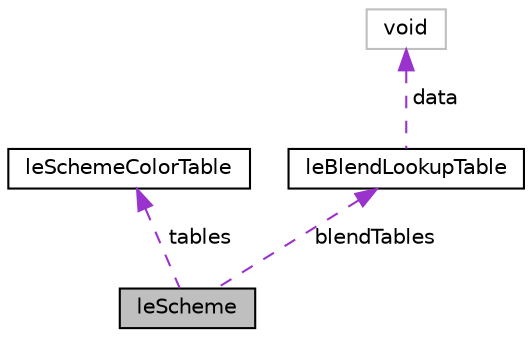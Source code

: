 digraph "leScheme"
{
 // INTERACTIVE_SVG=YES
  edge [fontname="Helvetica",fontsize="10",labelfontname="Helvetica",labelfontsize="10"];
  node [fontname="Helvetica",fontsize="10",shape=record];
  Node1 [label="leScheme",height=0.2,width=0.4,color="black", fillcolor="grey75", style="filled", fontcolor="black"];
  Node2 -> Node1 [dir="back",color="darkorchid3",fontsize="10",style="dashed",label=" tables" ,fontname="Helvetica"];
  Node2 [label="leSchemeColorTable",height=0.2,width=0.4,color="black", fillcolor="white", style="filled",URL="$unionleSchemeColorTable.html"];
  Node3 -> Node1 [dir="back",color="darkorchid3",fontsize="10",style="dashed",label=" blendTables" ,fontname="Helvetica"];
  Node3 [label="leBlendLookupTable",height=0.2,width=0.4,color="black", fillcolor="white", style="filled",URL="$structleBlendLookupTable.html",tooltip="This struct represents a blend color lookup table. "];
  Node4 -> Node3 [dir="back",color="darkorchid3",fontsize="10",style="dashed",label=" data" ,fontname="Helvetica"];
  Node4 [label="void",height=0.2,width=0.4,color="grey75", fillcolor="white", style="filled"];
}
